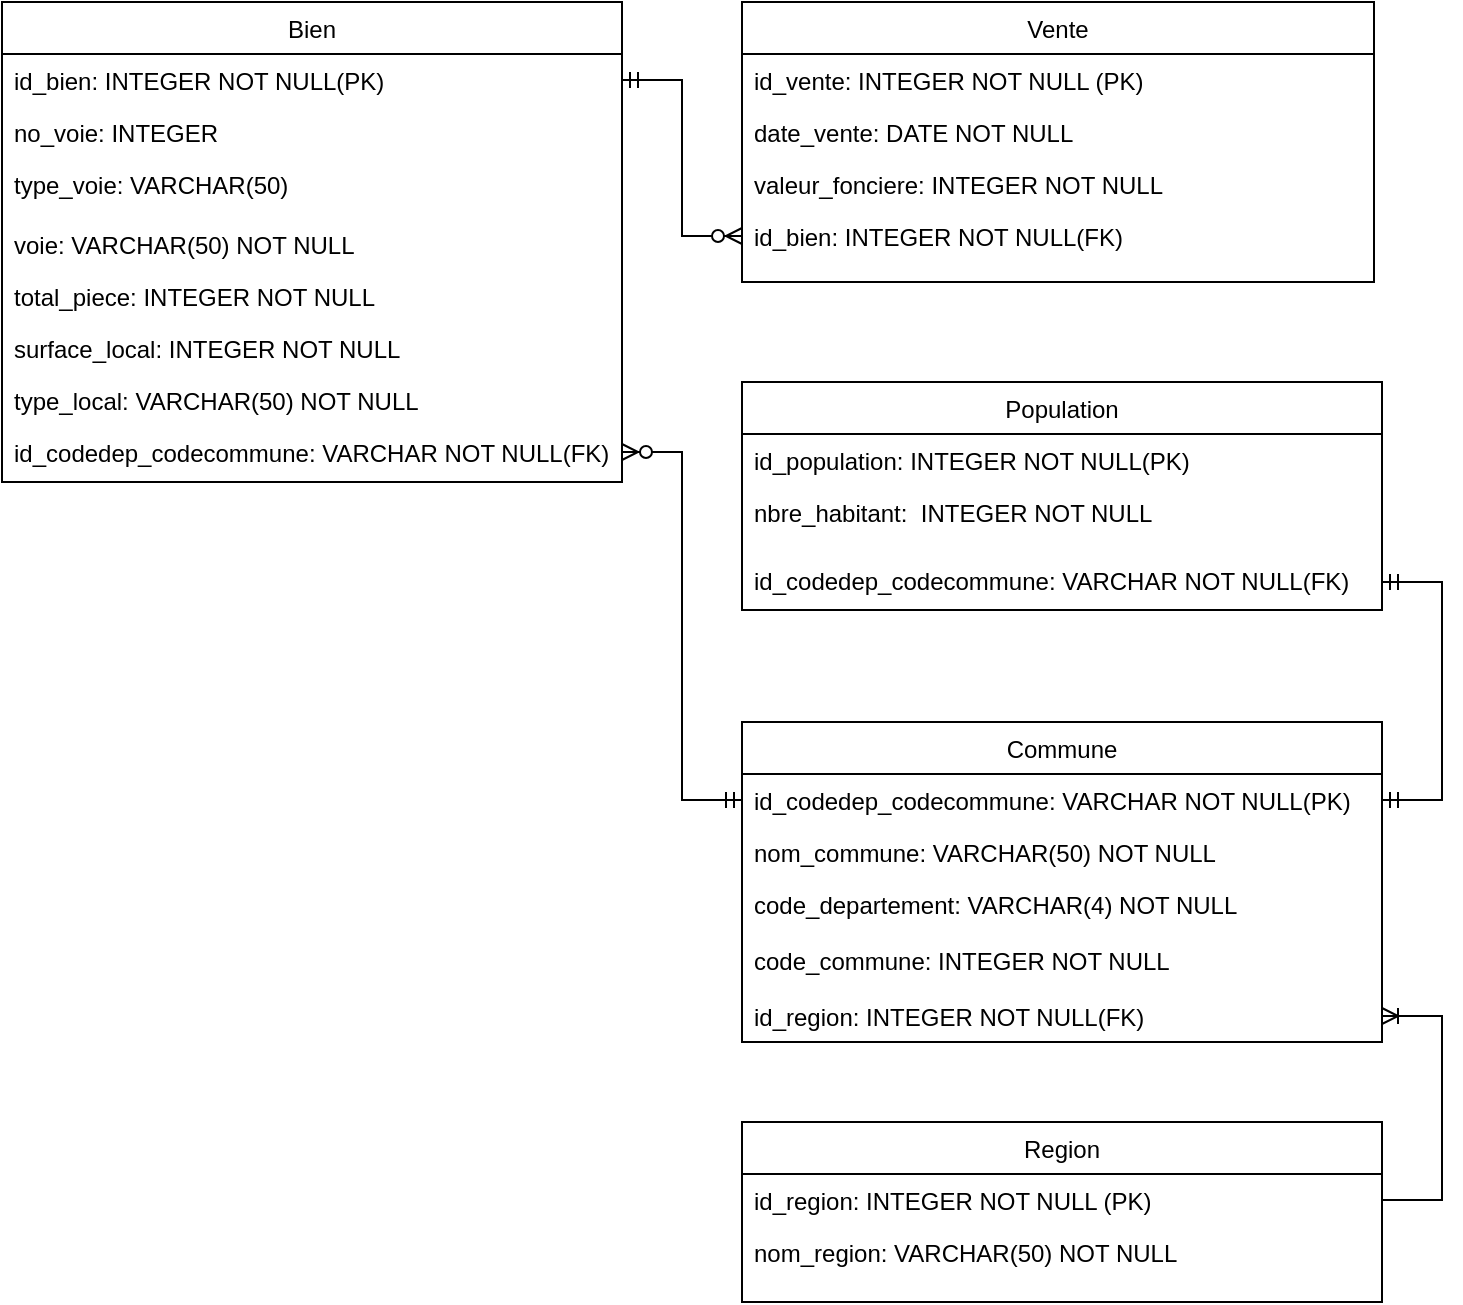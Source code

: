 <mxfile version="20.6.2" type="device"><diagram name="MPD" id="gQM0w2PTSSLA_jNq17Zx"><mxGraphModel dx="1684" dy="662" grid="1" gridSize="10" guides="1" tooltips="1" connect="1" arrows="1" fold="1" page="1" pageScale="1" pageWidth="827" pageHeight="1169" math="0" shadow="0"><root><mxCell id="Iai6jaRvb6XNZse7VfEy-0"/><mxCell id="Iai6jaRvb6XNZse7VfEy-1" parent="Iai6jaRvb6XNZse7VfEy-0"/><mxCell id="Iai6jaRvb6XNZse7VfEy-2" value="Bien" style="swimlane;fontStyle=0;align=center;verticalAlign=top;childLayout=stackLayout;horizontal=1;startSize=26;horizontalStack=0;resizeParent=1;resizeLast=0;collapsible=1;marginBottom=0;rounded=0;shadow=0;strokeWidth=1;" parent="Iai6jaRvb6XNZse7VfEy-1" vertex="1"><mxGeometry x="-810" y="40" width="310" height="240" as="geometry"><mxRectangle x="230" y="140" width="160" height="26" as="alternateBounds"/></mxGeometry></mxCell><mxCell id="Iai6jaRvb6XNZse7VfEy-3" value="id_bien: INTEGER NOT NULL(PK)" style="text;align=left;verticalAlign=top;spacingLeft=4;spacingRight=4;overflow=hidden;rotatable=0;points=[[0,0.5],[1,0.5]];portConstraint=eastwest;" parent="Iai6jaRvb6XNZse7VfEy-2" vertex="1"><mxGeometry y="26" width="310" height="26" as="geometry"/></mxCell><mxCell id="Iai6jaRvb6XNZse7VfEy-4" value="no_voie: INTEGER" style="text;align=left;verticalAlign=top;spacingLeft=4;spacingRight=4;overflow=hidden;rotatable=0;points=[[0,0.5],[1,0.5]];portConstraint=eastwest;rounded=0;shadow=0;html=0;" parent="Iai6jaRvb6XNZse7VfEy-2" vertex="1"><mxGeometry y="52" width="310" height="26" as="geometry"/></mxCell><mxCell id="Iai6jaRvb6XNZse7VfEy-5" value="type_voie: VARCHAR(50)" style="text;align=left;verticalAlign=top;spacingLeft=4;spacingRight=4;overflow=hidden;rotatable=0;points=[[0,0.5],[1,0.5]];portConstraint=eastwest;rounded=0;shadow=0;html=0;" parent="Iai6jaRvb6XNZse7VfEy-2" vertex="1"><mxGeometry y="78" width="310" height="30" as="geometry"/></mxCell><mxCell id="Iai6jaRvb6XNZse7VfEy-6" value="voie: VARCHAR(50) NOT NULL" style="text;align=left;verticalAlign=top;spacingLeft=4;spacingRight=4;overflow=hidden;rotatable=0;points=[[0,0.5],[1,0.5]];portConstraint=eastwest;rounded=0;shadow=0;html=0;" parent="Iai6jaRvb6XNZse7VfEy-2" vertex="1"><mxGeometry y="108" width="310" height="26" as="geometry"/></mxCell><mxCell id="Iai6jaRvb6XNZse7VfEy-7" value="total_piece: INTEGER NOT NULL" style="text;align=left;verticalAlign=top;spacingLeft=4;spacingRight=4;overflow=hidden;rotatable=0;points=[[0,0.5],[1,0.5]];portConstraint=eastwest;rounded=0;shadow=0;html=0;" parent="Iai6jaRvb6XNZse7VfEy-2" vertex="1"><mxGeometry y="134" width="310" height="26" as="geometry"/></mxCell><mxCell id="Iai6jaRvb6XNZse7VfEy-9" value="surface_local: INTEGER NOT NULL" style="text;align=left;verticalAlign=top;spacingLeft=4;spacingRight=4;overflow=hidden;rotatable=0;points=[[0,0.5],[1,0.5]];portConstraint=eastwest;rounded=0;shadow=0;html=0;" parent="Iai6jaRvb6XNZse7VfEy-2" vertex="1"><mxGeometry y="160" width="310" height="26" as="geometry"/></mxCell><mxCell id="Iai6jaRvb6XNZse7VfEy-10" value="type_local: VARCHAR(50) NOT NULL" style="text;align=left;verticalAlign=top;spacingLeft=4;spacingRight=4;overflow=hidden;rotatable=0;points=[[0,0.5],[1,0.5]];portConstraint=eastwest;rounded=0;shadow=0;html=0;" parent="Iai6jaRvb6XNZse7VfEy-2" vertex="1"><mxGeometry y="186" width="310" height="26" as="geometry"/></mxCell><mxCell id="Iai6jaRvb6XNZse7VfEy-11" value="id_codedep_codecommune: VARCHAR NOT NULL(FK)" style="text;align=left;verticalAlign=top;spacingLeft=4;spacingRight=4;overflow=hidden;rotatable=0;points=[[0,0.5],[1,0.5]];portConstraint=eastwest;rounded=0;shadow=0;html=0;" parent="Iai6jaRvb6XNZse7VfEy-2" vertex="1"><mxGeometry y="212" width="310" height="26" as="geometry"/></mxCell><mxCell id="Iai6jaRvb6XNZse7VfEy-12" value="Commune" style="swimlane;fontStyle=0;align=center;verticalAlign=top;childLayout=stackLayout;horizontal=1;startSize=26;horizontalStack=0;resizeParent=1;resizeLast=0;collapsible=1;marginBottom=0;rounded=0;shadow=0;strokeWidth=1;" parent="Iai6jaRvb6XNZse7VfEy-1" vertex="1"><mxGeometry x="-440" y="400" width="320" height="160" as="geometry"><mxRectangle x="150" y="420" width="220" height="26" as="alternateBounds"/></mxGeometry></mxCell><mxCell id="Iai6jaRvb6XNZse7VfEy-13" value="id_codedep_codecommune: VARCHAR NOT NULL(PK)" style="text;align=left;verticalAlign=top;spacingLeft=4;spacingRight=4;overflow=hidden;rotatable=0;points=[[0,0.5],[1,0.5]];portConstraint=eastwest;" parent="Iai6jaRvb6XNZse7VfEy-12" vertex="1"><mxGeometry y="26" width="320" height="26" as="geometry"/></mxCell><mxCell id="Iai6jaRvb6XNZse7VfEy-14" value="nom_commune: VARCHAR(50) NOT NULL" style="text;align=left;verticalAlign=top;spacingLeft=4;spacingRight=4;overflow=hidden;rotatable=0;points=[[0,0.5],[1,0.5]];portConstraint=eastwest;rounded=0;shadow=0;html=0;" parent="Iai6jaRvb6XNZse7VfEy-12" vertex="1"><mxGeometry y="52" width="320" height="26" as="geometry"/></mxCell><mxCell id="NtcwkoMlm7AbVsaKlhDj-3" value="code_departement: VARCHAR(4) NOT NULL" style="text;align=left;verticalAlign=top;spacingLeft=4;spacingRight=4;overflow=hidden;rotatable=0;points=[[0,0.5],[1,0.5]];portConstraint=eastwest;rounded=0;shadow=0;html=0;" parent="Iai6jaRvb6XNZse7VfEy-12" vertex="1"><mxGeometry y="78" width="320" height="28" as="geometry"/></mxCell><mxCell id="zmxrbA3HHhoUL5DC3uDm-0" value="code_commune: INTEGER NOT NULL" style="text;align=left;verticalAlign=top;spacingLeft=4;spacingRight=4;overflow=hidden;rotatable=0;points=[[0,0.5],[1,0.5]];portConstraint=eastwest;rounded=0;shadow=0;html=0;" parent="Iai6jaRvb6XNZse7VfEy-12" vertex="1"><mxGeometry y="106" width="320" height="28" as="geometry"/></mxCell><mxCell id="8_vmvdCEuS8esry_a1B_-0" value="id_region: INTEGER NOT NULL(FK)" style="text;align=left;verticalAlign=top;spacingLeft=4;spacingRight=4;overflow=hidden;rotatable=0;points=[[0,0.5],[1,0.5]];portConstraint=eastwest;" parent="Iai6jaRvb6XNZse7VfEy-12" vertex="1"><mxGeometry y="134" width="320" height="26" as="geometry"/></mxCell><mxCell id="Iai6jaRvb6XNZse7VfEy-16" value="Vente" style="swimlane;fontStyle=0;align=center;verticalAlign=top;childLayout=stackLayout;horizontal=1;startSize=26;horizontalStack=0;resizeParent=1;resizeLast=0;collapsible=1;marginBottom=0;rounded=0;shadow=0;strokeWidth=1;" parent="Iai6jaRvb6XNZse7VfEy-1" vertex="1"><mxGeometry x="-440" y="40" width="316" height="140" as="geometry"><mxRectangle x="550" y="140" width="160" height="26" as="alternateBounds"/></mxGeometry></mxCell><mxCell id="Iai6jaRvb6XNZse7VfEy-17" value="id_vente: INTEGER NOT NULL (PK)" style="text;align=left;verticalAlign=top;spacingLeft=4;spacingRight=4;overflow=hidden;rotatable=0;points=[[0,0.5],[1,0.5]];portConstraint=eastwest;" parent="Iai6jaRvb6XNZse7VfEy-16" vertex="1"><mxGeometry y="26" width="316" height="26" as="geometry"/></mxCell><mxCell id="Iai6jaRvb6XNZse7VfEy-18" value="date_vente: DATE NOT NULL" style="text;align=left;verticalAlign=top;spacingLeft=4;spacingRight=4;overflow=hidden;rotatable=0;points=[[0,0.5],[1,0.5]];portConstraint=eastwest;rounded=0;shadow=0;html=0;" parent="Iai6jaRvb6XNZse7VfEy-16" vertex="1"><mxGeometry y="52" width="316" height="26" as="geometry"/></mxCell><mxCell id="Iai6jaRvb6XNZse7VfEy-19" value="valeur_fonciere: INTEGER NOT NULL" style="text;align=left;verticalAlign=top;spacingLeft=4;spacingRight=4;overflow=hidden;rotatable=0;points=[[0,0.5],[1,0.5]];portConstraint=eastwest;rounded=0;shadow=0;html=0;" parent="Iai6jaRvb6XNZse7VfEy-16" vertex="1"><mxGeometry y="78" width="316" height="26" as="geometry"/></mxCell><mxCell id="Iai6jaRvb6XNZse7VfEy-20" value="id_bien: INTEGER NOT NULL(FK)" style="text;align=left;verticalAlign=top;spacingLeft=4;spacingRight=4;overflow=hidden;rotatable=0;points=[[0,0.5],[1,0.5]];portConstraint=eastwest;rounded=0;shadow=0;html=0;" parent="Iai6jaRvb6XNZse7VfEy-16" vertex="1"><mxGeometry y="104" width="316" height="26" as="geometry"/></mxCell><mxCell id="Iai6jaRvb6XNZse7VfEy-21" value="" style="edgeStyle=entityRelationEdgeStyle;fontSize=12;html=1;endArrow=ERzeroToMany;startArrow=ERmandOne;rounded=0;exitX=1;exitY=0.5;exitDx=0;exitDy=0;entryX=0;entryY=0.5;entryDx=0;entryDy=0;" parent="Iai6jaRvb6XNZse7VfEy-1" source="Iai6jaRvb6XNZse7VfEy-3" target="Iai6jaRvb6XNZse7VfEy-20" edge="1"><mxGeometry width="100" height="100" relative="1" as="geometry"><mxPoint x="430" y="310" as="sourcePoint"/><mxPoint x="530" y="210" as="targetPoint"/></mxGeometry></mxCell><mxCell id="Iai6jaRvb6XNZse7VfEy-22" value="" style="edgeStyle=entityRelationEdgeStyle;fontSize=12;html=1;endArrow=ERzeroToMany;startArrow=ERmandOne;rounded=0;exitX=0;exitY=0.5;exitDx=0;exitDy=0;" parent="Iai6jaRvb6XNZse7VfEy-1" source="Iai6jaRvb6XNZse7VfEy-13" target="Iai6jaRvb6XNZse7VfEy-11" edge="1"><mxGeometry width="100" height="100" relative="1" as="geometry"><mxPoint x="170" y="490.909" as="sourcePoint"/><mxPoint x="240" y="540" as="targetPoint"/></mxGeometry></mxCell><mxCell id="ImqFbzJfhsQIS17OxPam-0" value="Population" style="swimlane;fontStyle=0;align=center;verticalAlign=top;childLayout=stackLayout;horizontal=1;startSize=26;horizontalStack=0;resizeParent=1;resizeLast=0;collapsible=1;marginBottom=0;rounded=0;shadow=0;strokeWidth=1;" parent="Iai6jaRvb6XNZse7VfEy-1" vertex="1"><mxGeometry x="-440" y="230" width="320" height="114" as="geometry"><mxRectangle x="150" y="420" width="220" height="26" as="alternateBounds"/></mxGeometry></mxCell><mxCell id="d_6chuIZ9_66eZmqqiwW-0" value="id_population: INTEGER NOT NULL(PK)" style="text;align=left;verticalAlign=top;spacingLeft=4;spacingRight=4;overflow=hidden;rotatable=0;points=[[0,0.5],[1,0.5]];portConstraint=eastwest;rounded=0;shadow=0;html=0;" parent="ImqFbzJfhsQIS17OxPam-0" vertex="1"><mxGeometry y="26" width="320" height="26" as="geometry"/></mxCell><mxCell id="ImqFbzJfhsQIS17OxPam-3" value="nbre_habitant:  INTEGER NOT NULL" style="text;align=left;verticalAlign=top;spacingLeft=4;spacingRight=4;overflow=hidden;rotatable=0;points=[[0,0.5],[1,0.5]];portConstraint=eastwest;rounded=0;shadow=0;html=0;" parent="ImqFbzJfhsQIS17OxPam-0" vertex="1"><mxGeometry y="52" width="320" height="34" as="geometry"/></mxCell><mxCell id="ImqFbzJfhsQIS17OxPam-1" value="id_codedep_codecommune: VARCHAR NOT NULL(FK)" style="text;align=left;verticalAlign=top;spacingLeft=4;spacingRight=4;overflow=hidden;rotatable=0;points=[[0,0.5],[1,0.5]];portConstraint=eastwest;" parent="ImqFbzJfhsQIS17OxPam-0" vertex="1"><mxGeometry y="86" width="320" height="28" as="geometry"/></mxCell><mxCell id="R2E0kOxR8LMHoM2XsD8B-0" value="Region" style="swimlane;fontStyle=0;align=center;verticalAlign=top;childLayout=stackLayout;horizontal=1;startSize=26;horizontalStack=0;resizeParent=1;resizeLast=0;collapsible=1;marginBottom=0;rounded=0;shadow=0;strokeWidth=1;" parent="Iai6jaRvb6XNZse7VfEy-1" vertex="1"><mxGeometry x="-440" y="600" width="320" height="90" as="geometry"><mxRectangle x="150" y="420" width="220" height="26" as="alternateBounds"/></mxGeometry></mxCell><mxCell id="R2E0kOxR8LMHoM2XsD8B-1" value="id_region: INTEGER NOT NULL (PK)" style="text;align=left;verticalAlign=top;spacingLeft=4;spacingRight=4;overflow=hidden;rotatable=0;points=[[0,0.5],[1,0.5]];portConstraint=eastwest;" parent="R2E0kOxR8LMHoM2XsD8B-0" vertex="1"><mxGeometry y="26" width="320" height="26" as="geometry"/></mxCell><mxCell id="R2E0kOxR8LMHoM2XsD8B-2" value="nom_region: VARCHAR(50) NOT NULL" style="text;align=left;verticalAlign=top;spacingLeft=4;spacingRight=4;overflow=hidden;rotatable=0;points=[[0,0.5],[1,0.5]];portConstraint=eastwest;rounded=0;shadow=0;html=0;" parent="R2E0kOxR8LMHoM2XsD8B-0" vertex="1"><mxGeometry y="52" width="320" height="26" as="geometry"/></mxCell><mxCell id="kiDo8GOPs64AxP3UturU-0" value="" style="edgeStyle=entityRelationEdgeStyle;fontSize=12;html=1;endArrow=ERoneToMany;rounded=0;entryX=1;entryY=0.5;entryDx=0;entryDy=0;" parent="Iai6jaRvb6XNZse7VfEy-1" source="R2E0kOxR8LMHoM2XsD8B-1" target="8_vmvdCEuS8esry_a1B_-0" edge="1"><mxGeometry width="100" height="100" relative="1" as="geometry"><mxPoint x="674" y="630" as="sourcePoint"/><mxPoint x="774" y="530" as="targetPoint"/></mxGeometry></mxCell><mxCell id="kiDo8GOPs64AxP3UturU-1" value="" style="edgeStyle=entityRelationEdgeStyle;fontSize=12;html=1;endArrow=ERmandOne;startArrow=ERmandOne;rounded=0;" parent="Iai6jaRvb6XNZse7VfEy-1" source="ImqFbzJfhsQIS17OxPam-1" target="Iai6jaRvb6XNZse7VfEy-13" edge="1"><mxGeometry width="100" height="100" relative="1" as="geometry"><mxPoint x="300" y="560" as="sourcePoint"/><mxPoint x="400" y="460" as="targetPoint"/></mxGeometry></mxCell></root></mxGraphModel></diagram></mxfile>